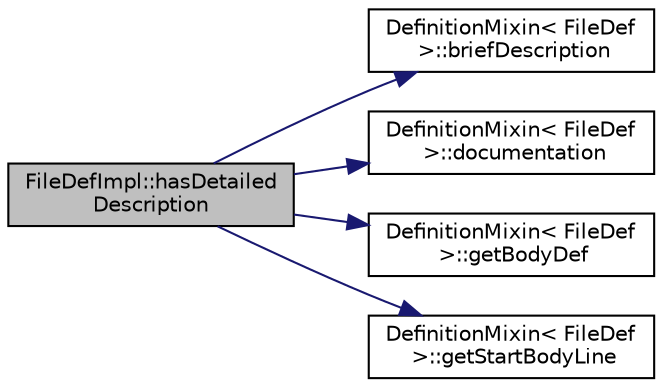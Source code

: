 digraph "FileDefImpl::hasDetailedDescription"
{
 // LATEX_PDF_SIZE
  edge [fontname="Helvetica",fontsize="10",labelfontname="Helvetica",labelfontsize="10"];
  node [fontname="Helvetica",fontsize="10",shape=record];
  rankdir="LR";
  Node1 [label="FileDefImpl::hasDetailed\lDescription",height=0.2,width=0.4,color="black", fillcolor="grey75", style="filled", fontcolor="black",tooltip=" "];
  Node1 -> Node2 [color="midnightblue",fontsize="10",style="solid"];
  Node2 [label="DefinitionMixin\< FileDef\l \>::briefDescription",height=0.2,width=0.4,color="black", fillcolor="white", style="filled",URL="$classDefinitionMixin.html#a62a7618b7129cf1043daf2dc9dd0e9f5",tooltip=" "];
  Node1 -> Node3 [color="midnightblue",fontsize="10",style="solid"];
  Node3 [label="DefinitionMixin\< FileDef\l \>::documentation",height=0.2,width=0.4,color="black", fillcolor="white", style="filled",URL="$classDefinitionMixin.html#a74d143629acf0185d67c889465406bda",tooltip=" "];
  Node1 -> Node4 [color="midnightblue",fontsize="10",style="solid"];
  Node4 [label="DefinitionMixin\< FileDef\l \>::getBodyDef",height=0.2,width=0.4,color="black", fillcolor="white", style="filled",URL="$classDefinitionMixin.html#a520d013ca021fd70ae61d44b5960695f",tooltip=" "];
  Node1 -> Node5 [color="midnightblue",fontsize="10",style="solid"];
  Node5 [label="DefinitionMixin\< FileDef\l \>::getStartBodyLine",height=0.2,width=0.4,color="black", fillcolor="white", style="filled",URL="$classDefinitionMixin.html#a8f0edfb5b5a02ad453690b01e9dc239b",tooltip=" "];
}
